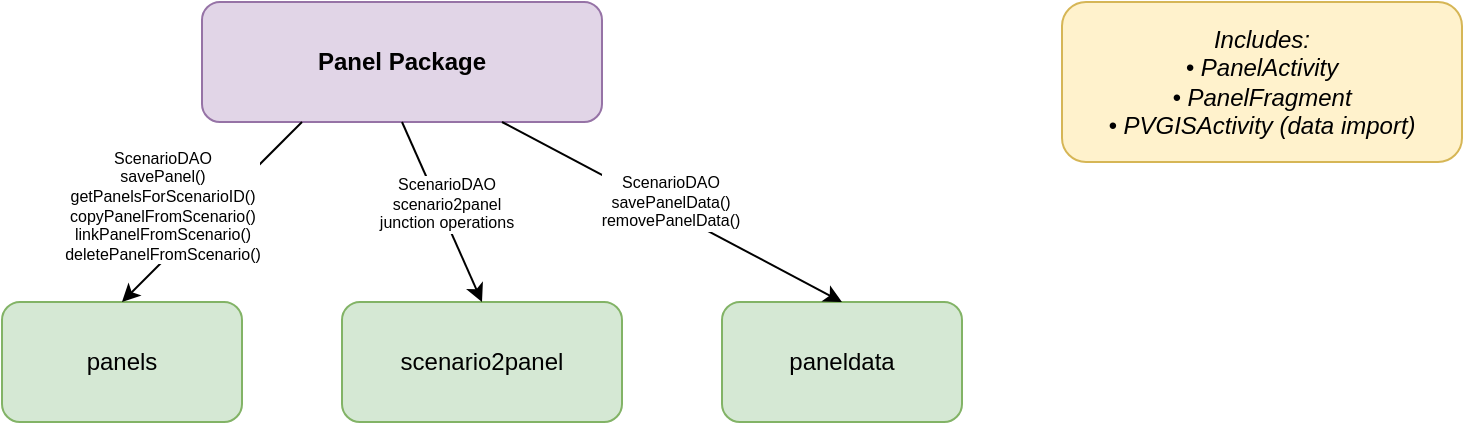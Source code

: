 <mxfile version="24.0.0" type="device">
  <diagram name="Panel Package Dependencies" id="panel-package">
    <mxGraphModel dx="1200" dy="700" grid="1" gridSize="10" guides="1" tooltips="1" connect="1" arrows="1" fold="1" page="1" pageScale="1" pageWidth="1400" pageHeight="900" math="0" shadow="0">
      <root>
        <mxCell id="0" />
        <mxCell id="1" parent="0" />
        
        <!-- Panel Package -->
        <mxCell id="panel-package" value="Panel Package" style="rounded=1;whiteSpace=wrap;html=1;fillColor=#E1D5E7;strokeColor=#9673A6;fontColor=#000000;fontStyle=1;" vertex="1" parent="1">
          <mxGeometry x="150" y="50" width="200" height="60" as="geometry" />
        </mxCell>
        
        <!-- Database Tables -->
        <mxCell id="panels-table" value="panels" style="rounded=1;whiteSpace=wrap;html=1;fillColor=#D5E8D4;strokeColor=#82B366;fontColor=#000000;" vertex="1" parent="1">
          <mxGeometry x="50" y="200" width="120" height="60" as="geometry" />
        </mxCell>
        
        <mxCell id="scenario2panel-table" value="scenario2panel" style="rounded=1;whiteSpace=wrap;html=1;fillColor=#D5E8D4;strokeColor=#82B366;fontColor=#000000;" vertex="1" parent="1">
          <mxGeometry x="220" y="200" width="140" height="60" as="geometry" />
        </mxCell>
        
        <mxCell id="paneldata-table" value="paneldata" style="rounded=1;whiteSpace=wrap;html=1;fillColor=#D5E8D4;strokeColor=#82B366;fontColor=#000000;" vertex="1" parent="1">
          <mxGeometry x="410" y="200" width="120" height="60" as="geometry" />
        </mxCell>
        
        <!-- Connections with DAO annotations -->
        <mxCell id="connection1" value="" style="endArrow=classic;html=1;rounded=1;exitX=0.25;exitY=1;exitDx=0;exitDy=0;entryX=0.5;entryY=0;entryDx=0;entryDy=0;" edge="1" parent="1" source="panel-package" target="panels-table">
          <mxGeometry width="50" height="50" relative="1" as="geometry">
            <mxPoint x="400" y="400" as="sourcePoint" />
            <mxPoint x="450" y="350" as="targetPoint" />
          </mxGeometry>
        </mxCell>
        
        <mxCell id="dao1-label" value="ScenarioDAO&#xa;savePanel()&#xa;getPanelsForScenarioID()&#xa;copyPanelFromScenario()&#xa;linkPanelFromScenario()&#xa;deletePanelFromScenario()" style="edgeLabel;html=1;align=center;verticalAlign=middle;resizable=0;points=[];fontSize=8;fontColor=#000000;labelBackgroundColor=#FFFFFF;" vertex="1" connectable="0" parent="connection1">
          <mxGeometry x="-0.2" y="1" relative="1" as="geometry">
            <mxPoint x="-35" y="5" as="offset" />
          </mxGeometry>
        </mxCell>
        
        <mxCell id="connection2" value="" style="endArrow=classic;html=1;rounded=1;exitX=0.5;exitY=1;exitDx=0;exitDy=0;entryX=0.5;entryY=0;entryDx=0;entryDy=0;" edge="1" parent="1" source="panel-package" target="scenario2panel-table">
          <mxGeometry width="50" height="50" relative="1" as="geometry">
            <mxPoint x="400" y="400" as="sourcePoint" />
            <mxPoint x="450" y="350" as="targetPoint" />
          </mxGeometry>
        </mxCell>
        
        <mxCell id="dao2-label" value="ScenarioDAO&#xa;scenario2panel&#xa;junction operations" style="edgeLabel;html=1;align=center;verticalAlign=middle;resizable=0;points=[];fontSize=8;fontColor=#000000;labelBackgroundColor=#FFFFFF;" vertex="1" connectable="0" parent="connection2">
          <mxGeometry x="-0.2" y="1" relative="1" as="geometry">
            <mxPoint x="5" y="5" as="offset" />
          </mxGeometry>
        </mxCell>
        
        <mxCell id="connection3" value="" style="endArrow=classic;html=1;rounded=1;exitX=0.75;exitY=1;exitDx=0;exitDy=0;entryX=0.5;entryY=0;entryDx=0;entryDy=0;" edge="1" parent="1" source="panel-package" target="paneldata-table">
          <mxGeometry width="50" height="50" relative="1" as="geometry">
            <mxPoint x="400" y="400" as="sourcePoint" />
            <mxPoint x="450" y="350" as="targetPoint" />
          </mxGeometry>
        </mxCell>
        
        <mxCell id="dao3-label" value="ScenarioDAO&#xa;savePanelData()&#xa;removePanelData()" style="edgeLabel;html=1;align=center;verticalAlign=middle;resizable=0;points=[];fontSize=8;fontColor=#000000;labelBackgroundColor=#FFFFFF;" vertex="1" connectable="0" parent="connection3">
          <mxGeometry x="-0.2" y="1" relative="1" as="geometry">
            <mxPoint x="15" y="5" as="offset" />
          </mxGeometry>
        </mxCell>
        
        <!-- Includes note -->
        <mxCell id="note" value="Includes:&#xa;• PanelActivity&#xa;• PanelFragment&#xa;• PVGISActivity (data import)" style="rounded=1;whiteSpace=wrap;html=1;fillColor=#FFF2CC;strokeColor=#D6B656;fontColor=#000000;fontStyle=2;" vertex="1" parent="1">
          <mxGeometry x="580" y="50" width="200" height="80" as="geometry" />
        </mxCell>
        
      </root>
    </mxGraphModel>
  </diagram>
</mxfile>